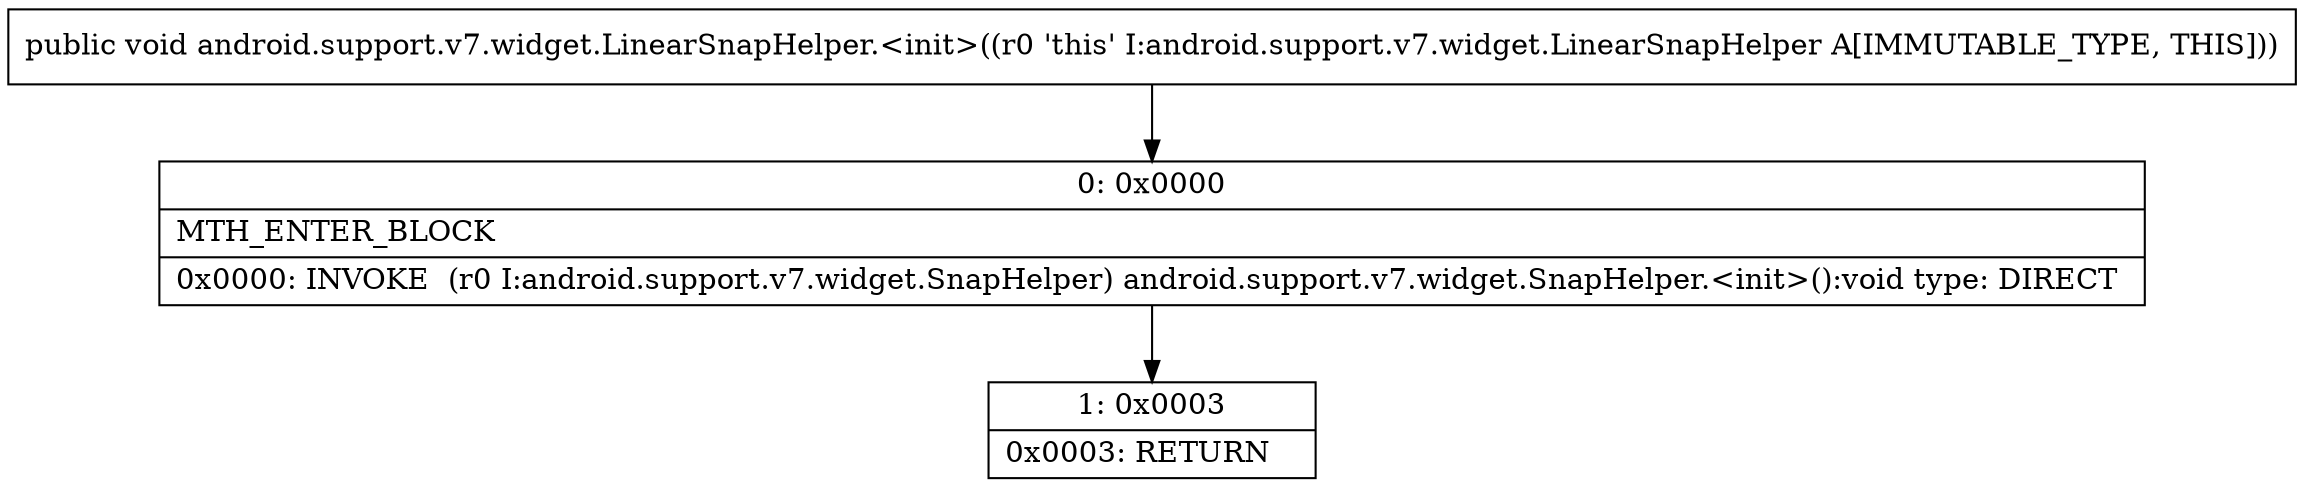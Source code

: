 digraph "CFG forandroid.support.v7.widget.LinearSnapHelper.\<init\>()V" {
Node_0 [shape=record,label="{0\:\ 0x0000|MTH_ENTER_BLOCK\l|0x0000: INVOKE  (r0 I:android.support.v7.widget.SnapHelper) android.support.v7.widget.SnapHelper.\<init\>():void type: DIRECT \l}"];
Node_1 [shape=record,label="{1\:\ 0x0003|0x0003: RETURN   \l}"];
MethodNode[shape=record,label="{public void android.support.v7.widget.LinearSnapHelper.\<init\>((r0 'this' I:android.support.v7.widget.LinearSnapHelper A[IMMUTABLE_TYPE, THIS])) }"];
MethodNode -> Node_0;
Node_0 -> Node_1;
}

